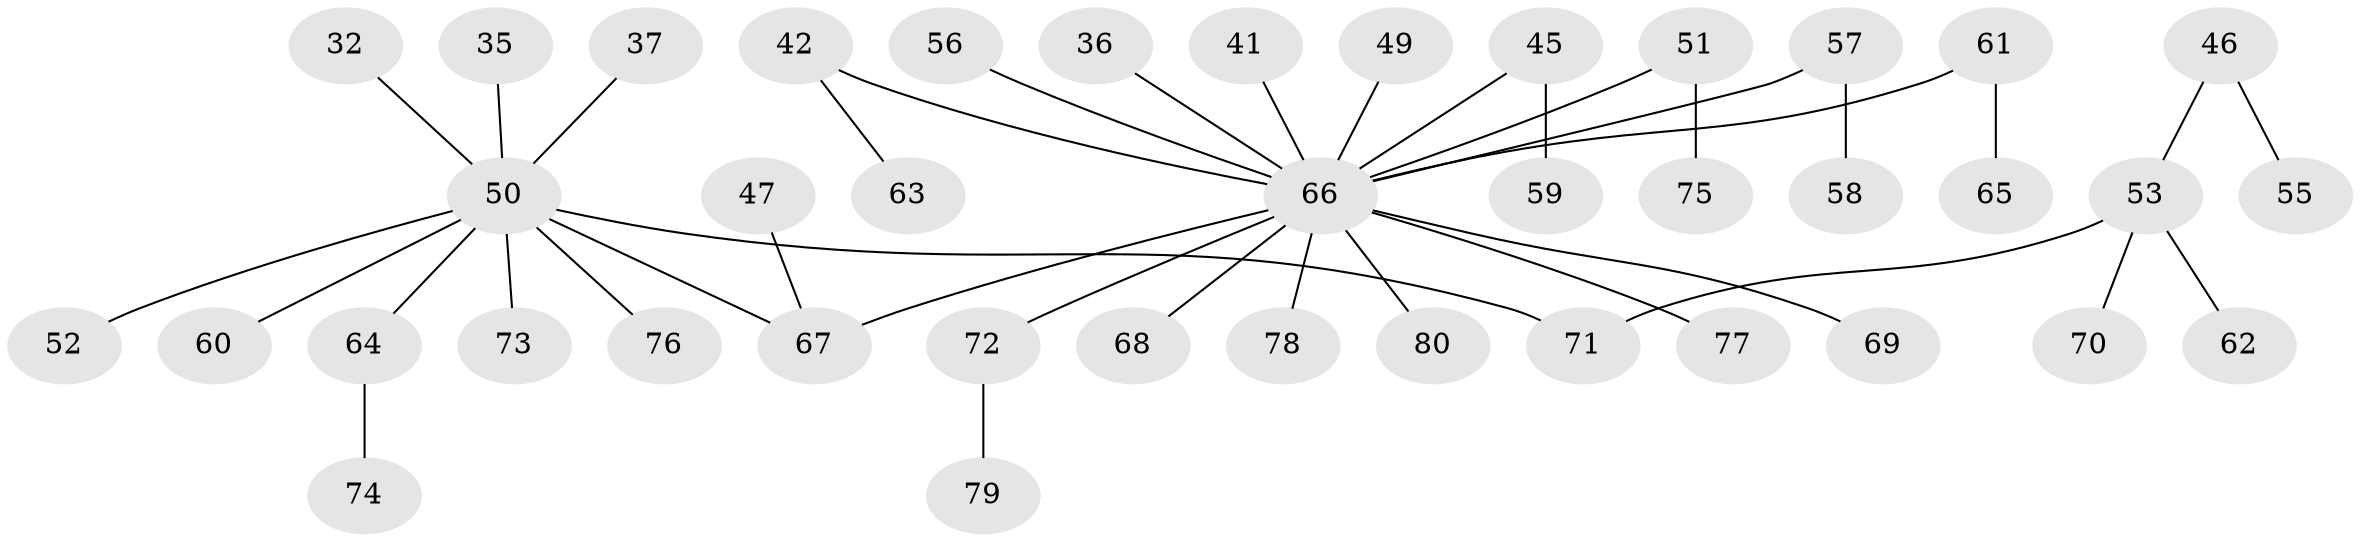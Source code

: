 // original degree distribution, {4: 0.075, 8: 0.0125, 5: 0.0375, 2: 0.25, 6: 0.0125, 3: 0.1, 1: 0.5125}
// Generated by graph-tools (version 1.1) at 2025/52/03/09/25 04:52:51]
// undirected, 40 vertices, 39 edges
graph export_dot {
graph [start="1"]
  node [color=gray90,style=filled];
  32 [super="+18"];
  35;
  36;
  37;
  41;
  42;
  45 [super="+21+22"];
  46;
  47;
  49;
  50 [super="+34"];
  51 [super="+48"];
  52;
  53 [super="+38"];
  55;
  56;
  57 [super="+26+28+39"];
  58;
  59;
  60;
  61;
  62;
  63;
  64;
  65;
  66 [super="+3+8+10+1+12+4+14+11+23+24"];
  67 [super="+19+29"];
  68;
  69;
  70;
  71 [super="+44"];
  72 [super="+54"];
  73;
  74;
  75;
  76;
  77;
  78;
  79;
  80;
  32 -- 50;
  35 -- 50;
  36 -- 66;
  37 -- 50;
  41 -- 66;
  42 -- 63;
  42 -- 66;
  45 -- 59;
  45 -- 66;
  46 -- 55;
  46 -- 53;
  47 -- 67;
  49 -- 66;
  50 -- 64;
  50 -- 67;
  50 -- 71;
  50 -- 73;
  50 -- 76;
  50 -- 52;
  50 -- 60;
  51 -- 66;
  51 -- 75;
  53 -- 70;
  53 -- 62;
  53 -- 71;
  56 -- 66;
  57 -- 66;
  57 -- 58;
  61 -- 65;
  61 -- 66;
  64 -- 74;
  66 -- 80;
  66 -- 77;
  66 -- 78;
  66 -- 67;
  66 -- 72;
  66 -- 68;
  66 -- 69;
  72 -- 79;
}
